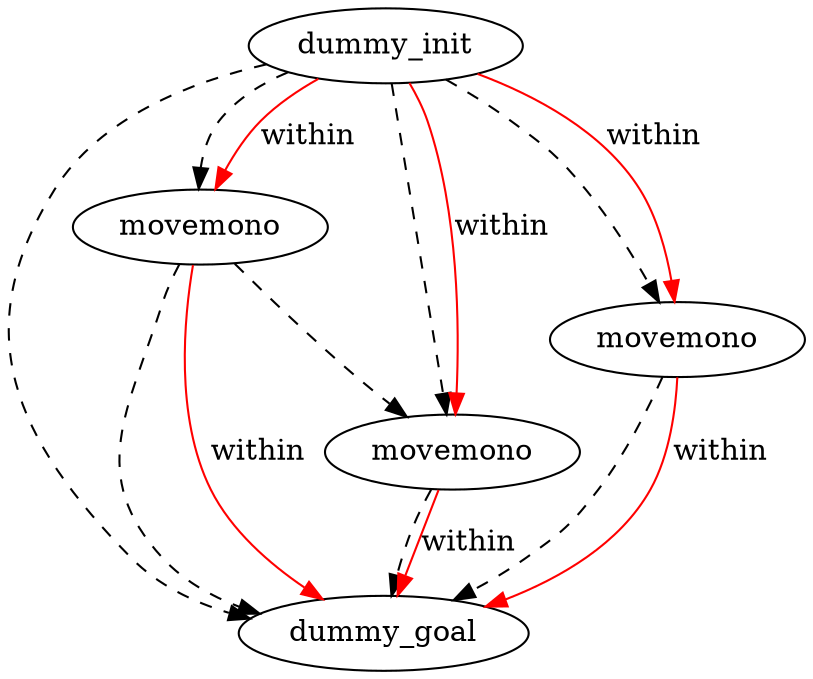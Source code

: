 digraph {
	"7672317d-5e3b-3441-9ef9-8613a8f90d8e" [label=dummy_init]
	"aaf403ca-94d4-67b9-eaa0-f9a6b263f2ae" [label=dummy_goal]
	"efebd2bc-b936-ff39-2c1c-0a753df1e70e" [label=movemono]
	"09edd3b6-e6b3-9de4-8d3a-b986d29f222c" [label=movemono]
	"c49bdcf1-1db0-81db-20e0-463dd1c3516e" [label=movemono]
	"7672317d-5e3b-3441-9ef9-8613a8f90d8e" -> "09edd3b6-e6b3-9de4-8d3a-b986d29f222c" [color=black style=dashed]
	"7672317d-5e3b-3441-9ef9-8613a8f90d8e" -> "efebd2bc-b936-ff39-2c1c-0a753df1e70e" [color=black style=dashed]
	"7672317d-5e3b-3441-9ef9-8613a8f90d8e" -> "c49bdcf1-1db0-81db-20e0-463dd1c3516e" [color=black style=dashed]
	"efebd2bc-b936-ff39-2c1c-0a753df1e70e" -> "09edd3b6-e6b3-9de4-8d3a-b986d29f222c" [color=black style=dashed]
	"c49bdcf1-1db0-81db-20e0-463dd1c3516e" -> "aaf403ca-94d4-67b9-eaa0-f9a6b263f2ae" [color=black style=dashed]
	"09edd3b6-e6b3-9de4-8d3a-b986d29f222c" -> "aaf403ca-94d4-67b9-eaa0-f9a6b263f2ae" [color=black style=dashed]
	"efebd2bc-b936-ff39-2c1c-0a753df1e70e" -> "aaf403ca-94d4-67b9-eaa0-f9a6b263f2ae" [color=black style=dashed]
	"7672317d-5e3b-3441-9ef9-8613a8f90d8e" -> "aaf403ca-94d4-67b9-eaa0-f9a6b263f2ae" [color=black style=dashed]
	"c49bdcf1-1db0-81db-20e0-463dd1c3516e" -> "aaf403ca-94d4-67b9-eaa0-f9a6b263f2ae" [label=within color=red]
	"7672317d-5e3b-3441-9ef9-8613a8f90d8e" -> "09edd3b6-e6b3-9de4-8d3a-b986d29f222c" [label=within color=red]
	"efebd2bc-b936-ff39-2c1c-0a753df1e70e" -> "aaf403ca-94d4-67b9-eaa0-f9a6b263f2ae" [label=within color=red]
	"7672317d-5e3b-3441-9ef9-8613a8f90d8e" -> "c49bdcf1-1db0-81db-20e0-463dd1c3516e" [label=within color=red]
	"09edd3b6-e6b3-9de4-8d3a-b986d29f222c" -> "aaf403ca-94d4-67b9-eaa0-f9a6b263f2ae" [label=within color=red]
	"7672317d-5e3b-3441-9ef9-8613a8f90d8e" -> "efebd2bc-b936-ff39-2c1c-0a753df1e70e" [label=within color=red]
}
